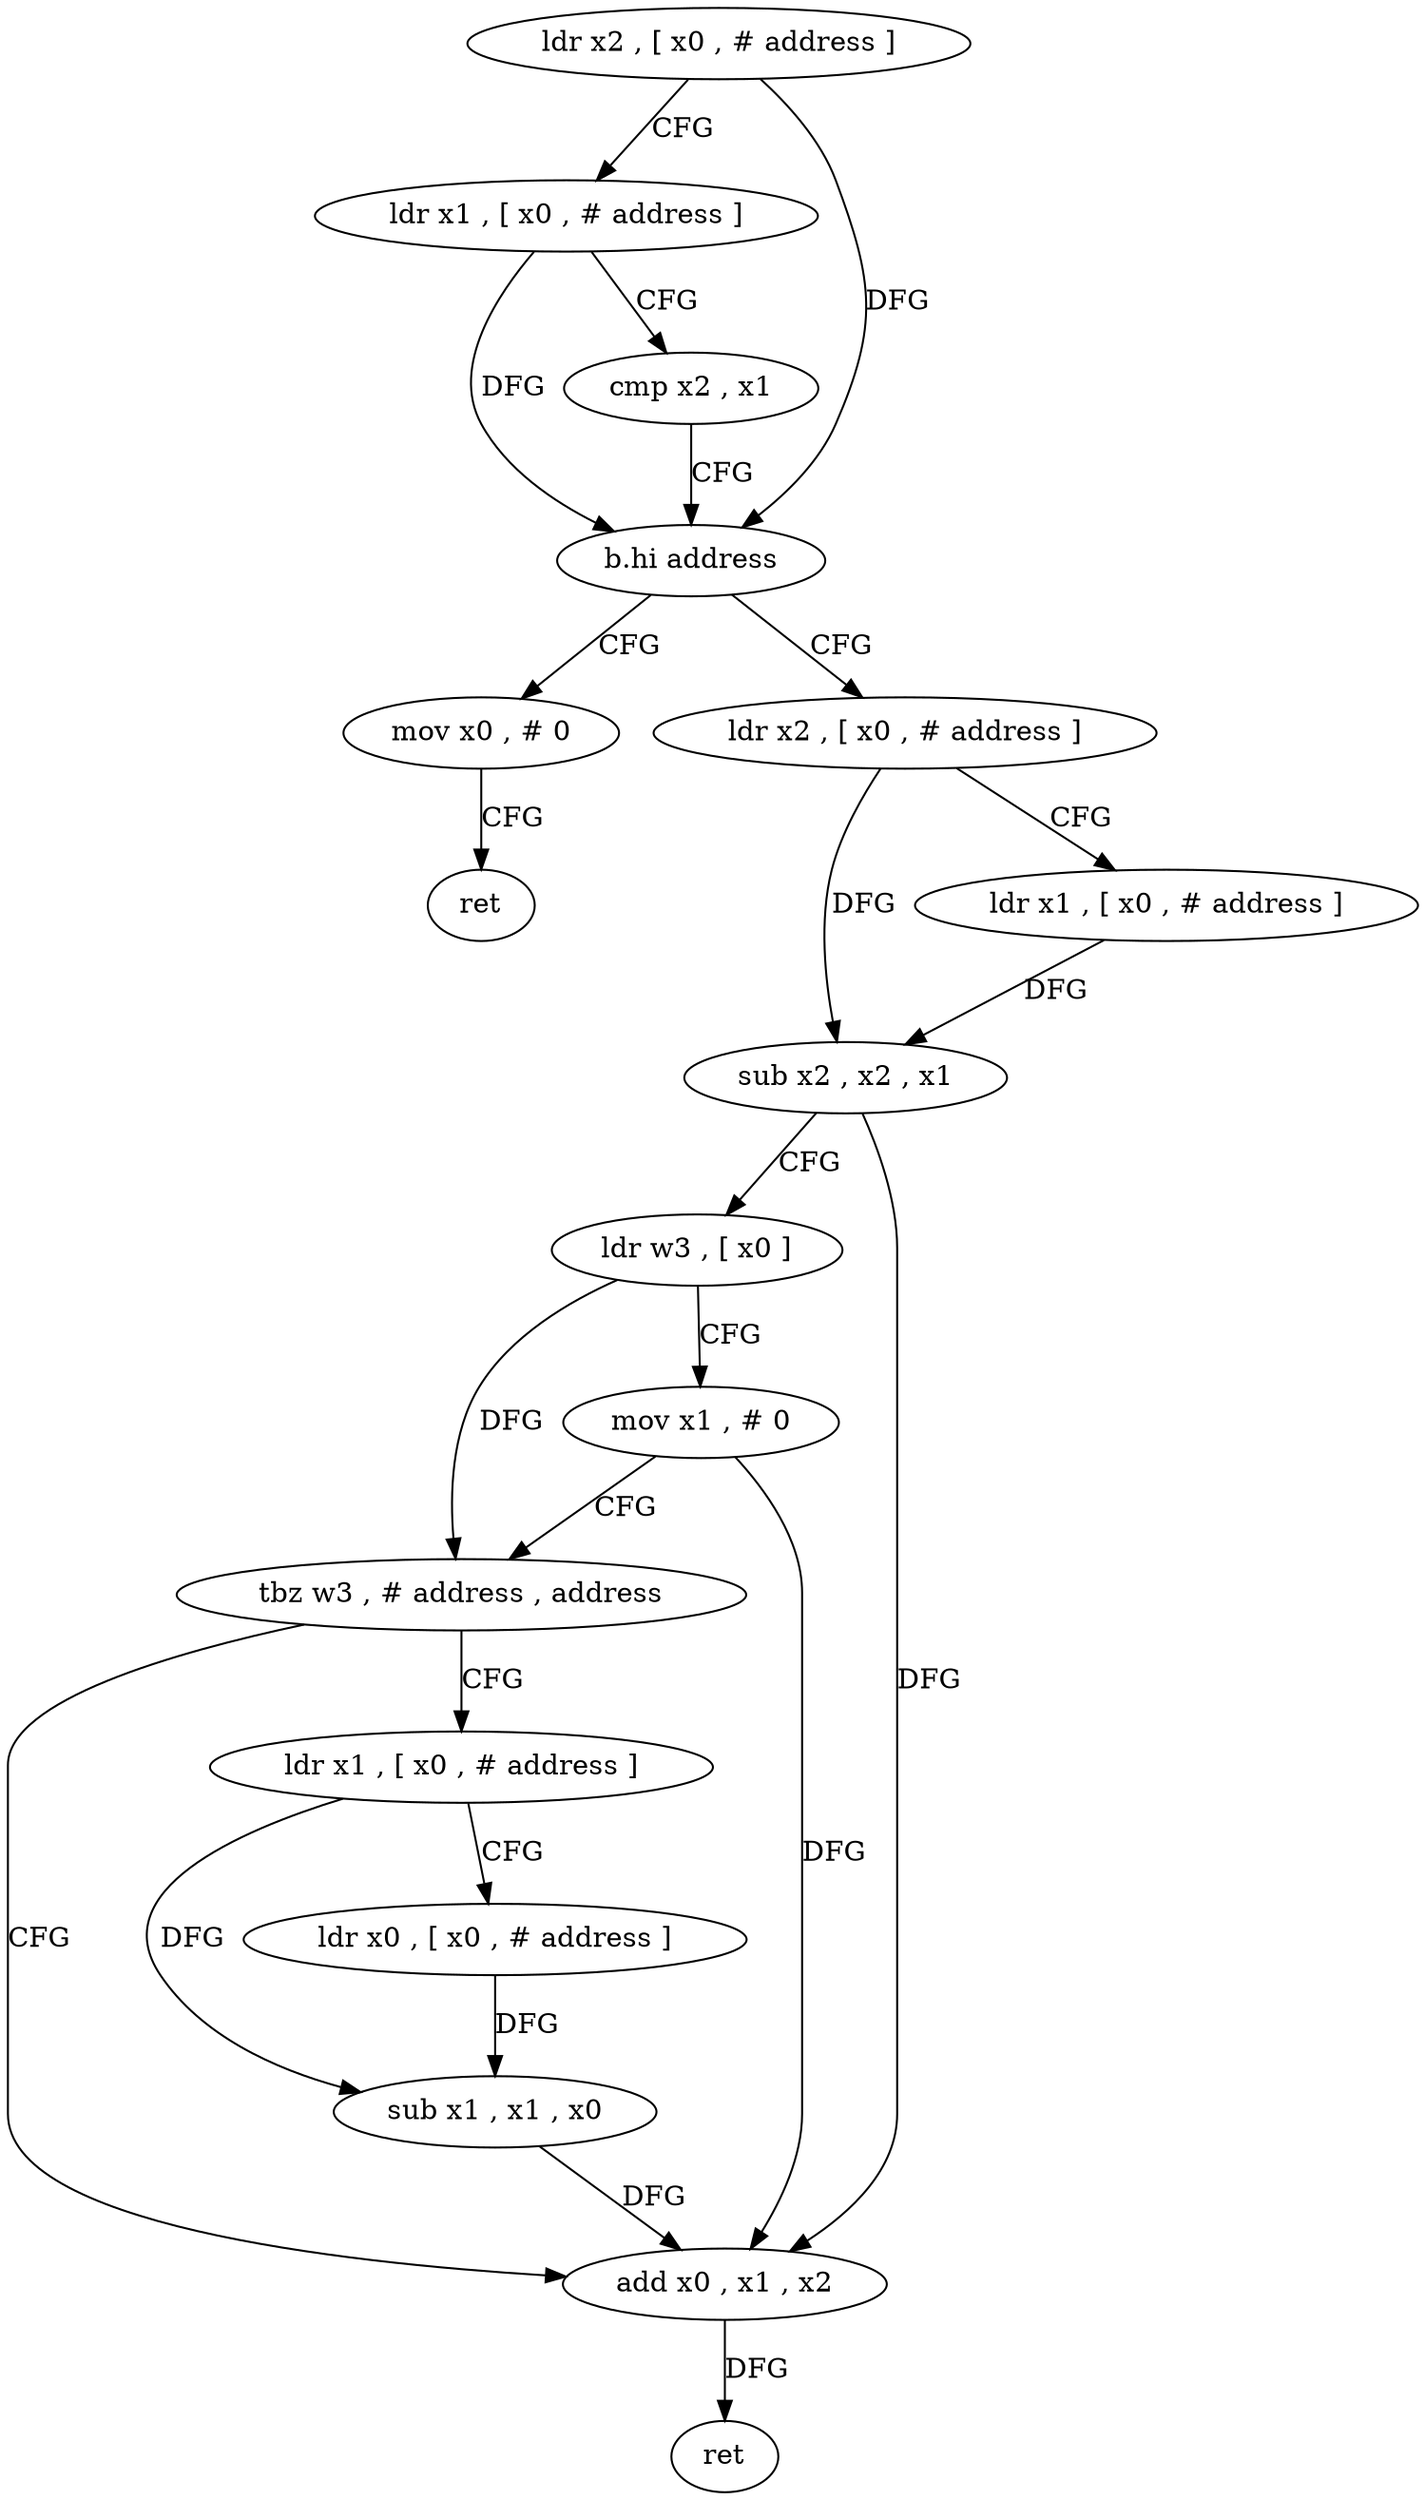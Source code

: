 digraph "func" {
"4219764" [label = "ldr x2 , [ x0 , # address ]" ]
"4219768" [label = "ldr x1 , [ x0 , # address ]" ]
"4219772" [label = "cmp x2 , x1" ]
"4219776" [label = "b.hi address" ]
"4219824" [label = "mov x0 , # 0" ]
"4219780" [label = "ldr x2 , [ x0 , # address ]" ]
"4219828" [label = "ret" ]
"4219784" [label = "ldr x1 , [ x0 , # address ]" ]
"4219788" [label = "sub x2 , x2 , x1" ]
"4219792" [label = "ldr w3 , [ x0 ]" ]
"4219796" [label = "mov x1 , # 0" ]
"4219800" [label = "tbz w3 , # address , address" ]
"4219816" [label = "add x0 , x1 , x2" ]
"4219804" [label = "ldr x1 , [ x0 , # address ]" ]
"4219820" [label = "ret" ]
"4219808" [label = "ldr x0 , [ x0 , # address ]" ]
"4219812" [label = "sub x1 , x1 , x0" ]
"4219764" -> "4219768" [ label = "CFG" ]
"4219764" -> "4219776" [ label = "DFG" ]
"4219768" -> "4219772" [ label = "CFG" ]
"4219768" -> "4219776" [ label = "DFG" ]
"4219772" -> "4219776" [ label = "CFG" ]
"4219776" -> "4219824" [ label = "CFG" ]
"4219776" -> "4219780" [ label = "CFG" ]
"4219824" -> "4219828" [ label = "CFG" ]
"4219780" -> "4219784" [ label = "CFG" ]
"4219780" -> "4219788" [ label = "DFG" ]
"4219784" -> "4219788" [ label = "DFG" ]
"4219788" -> "4219792" [ label = "CFG" ]
"4219788" -> "4219816" [ label = "DFG" ]
"4219792" -> "4219796" [ label = "CFG" ]
"4219792" -> "4219800" [ label = "DFG" ]
"4219796" -> "4219800" [ label = "CFG" ]
"4219796" -> "4219816" [ label = "DFG" ]
"4219800" -> "4219816" [ label = "CFG" ]
"4219800" -> "4219804" [ label = "CFG" ]
"4219816" -> "4219820" [ label = "DFG" ]
"4219804" -> "4219808" [ label = "CFG" ]
"4219804" -> "4219812" [ label = "DFG" ]
"4219808" -> "4219812" [ label = "DFG" ]
"4219812" -> "4219816" [ label = "DFG" ]
}
